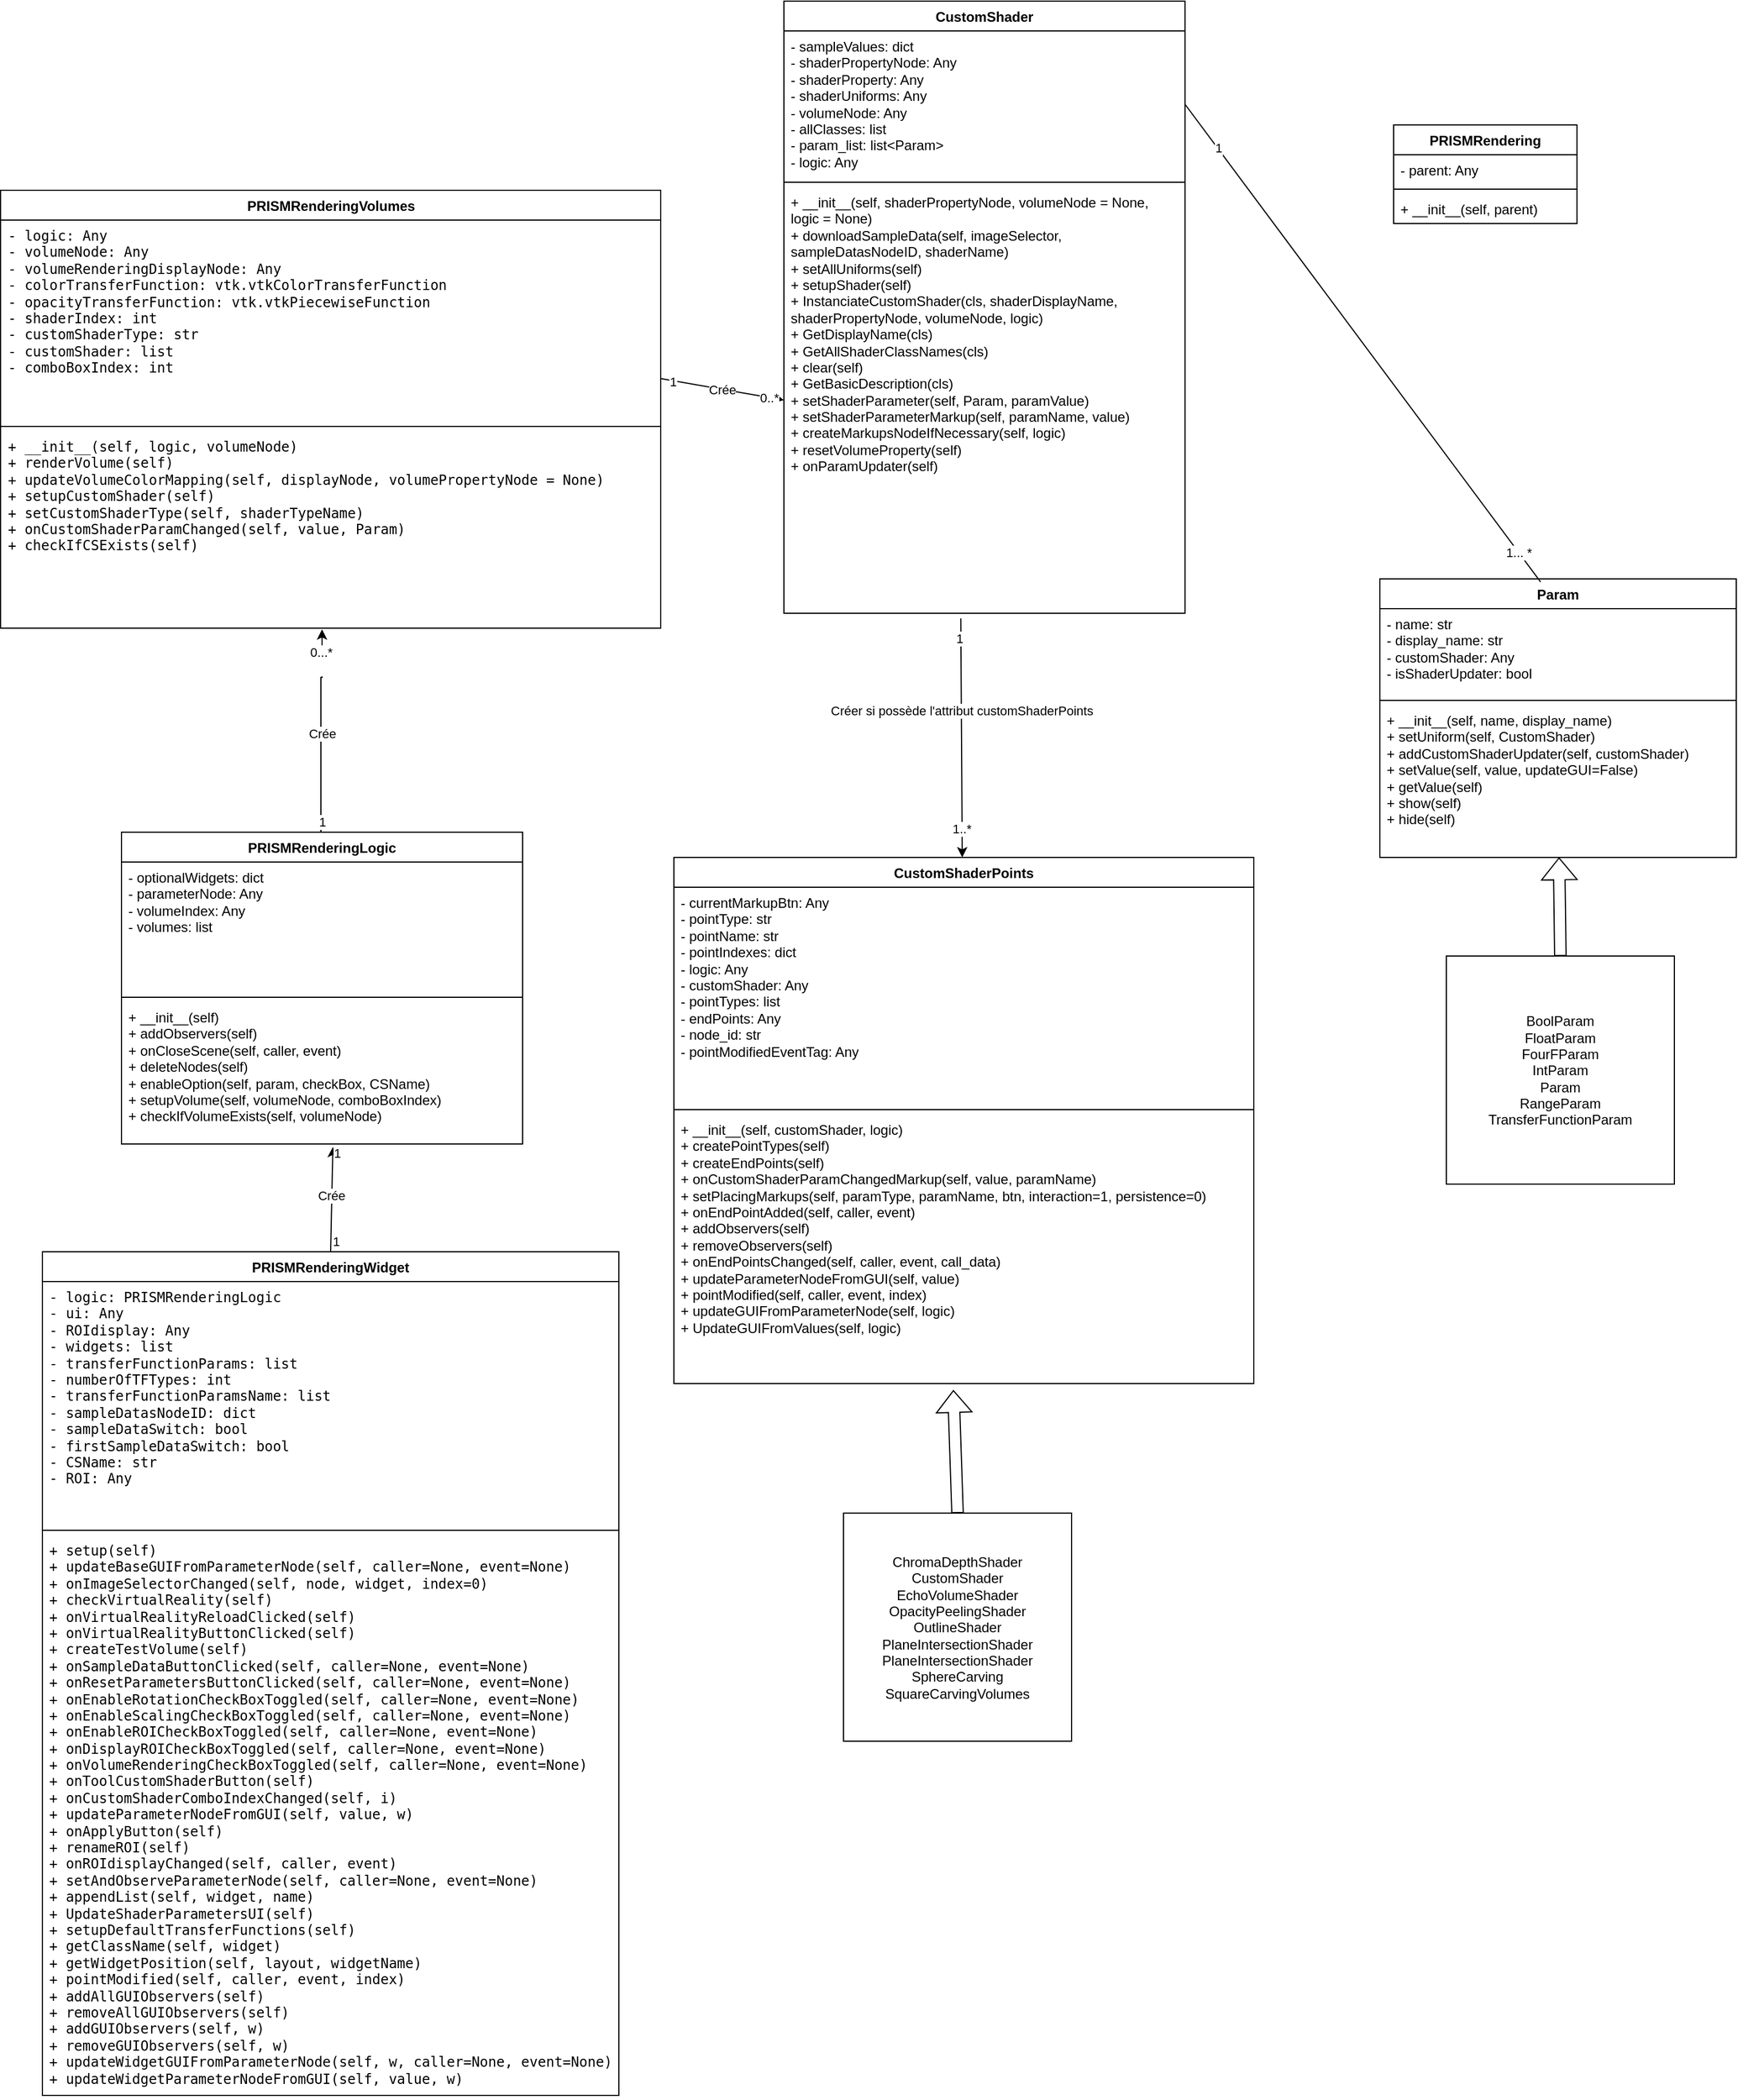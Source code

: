 <mxfile version="24.6.4" type="google" pages="3">
  <diagram name="Diagramme de classe" id="tfr5W_lLEQ3_nhL0BHgh">
    <mxGraphModel grid="0" page="1" gridSize="10" guides="1" tooltips="1" connect="1" arrows="1" fold="1" pageScale="1" pageWidth="827" pageHeight="1169" math="0" shadow="0">
      <root>
        <mxCell id="0" />
        <mxCell id="1" parent="0" />
        <mxCell id="d95rAUiVsX_miVNXcJtr-6" value="PRISMRenderingVolumes" style="swimlane;fontStyle=1;align=center;verticalAlign=top;childLayout=stackLayout;horizontal=1;startSize=26;horizontalStack=0;resizeParent=1;resizeParentMax=0;resizeLast=0;collapsible=1;marginBottom=0;whiteSpace=wrap;html=1;" vertex="1" parent="1">
          <mxGeometry x="-773.5" y="213" width="576" height="382" as="geometry" />
        </mxCell>
        <mxCell id="d95rAUiVsX_miVNXcJtr-7" value="&lt;code&gt;- logic: Any&lt;/code&gt;&lt;br/&gt;&lt;code&gt;- volumeNode: Any&lt;/code&gt;&lt;br/&gt;&lt;code&gt;- volumeRenderingDisplayNode: Any&lt;/code&gt;&lt;br/&gt;&lt;code&gt;- colorTransferFunction: vtk.vtkColorTransferFunction&lt;/code&gt;&lt;br/&gt;&lt;code&gt;- opacityTransferFunction: vtk.vtkPiecewiseFunction&lt;/code&gt;&lt;br/&gt;&lt;code&gt;- shaderIndex: int&lt;/code&gt;&lt;br/&gt;&lt;code&gt;- customShaderType: str&lt;/code&gt;&lt;br/&gt;&lt;code&gt;- customShader: list&lt;/code&gt;&lt;br/&gt;&lt;code&gt;- comboBoxIndex: int&lt;/code&gt;" style="text;strokeColor=none;fillColor=none;align=left;verticalAlign=top;spacingLeft=4;spacingRight=4;overflow=hidden;rotatable=0;points=[[0,0.5],[1,0.5]];portConstraint=eastwest;whiteSpace=wrap;html=1;" vertex="1" parent="d95rAUiVsX_miVNXcJtr-6">
          <mxGeometry y="26" width="576" height="176" as="geometry" />
        </mxCell>
        <mxCell id="d95rAUiVsX_miVNXcJtr-8" value="" style="line;strokeWidth=1;fillColor=none;align=left;verticalAlign=middle;spacingTop=-1;spacingLeft=3;spacingRight=3;rotatable=0;labelPosition=right;points=[];portConstraint=eastwest;strokeColor=inherit;" vertex="1" parent="d95rAUiVsX_miVNXcJtr-6">
          <mxGeometry y="202" width="576" height="8" as="geometry" />
        </mxCell>
        <mxCell id="d95rAUiVsX_miVNXcJtr-9" value="&lt;code&gt;+ __init__(self, logic, volumeNode)&lt;/code&gt;&lt;br/&gt;&lt;code&gt;+ renderVolume(self)&lt;/code&gt;&lt;br/&gt;&lt;code&gt;+ updateVolumeColorMapping(self, displayNode, volumePropertyNode = None)&lt;/code&gt;&lt;br/&gt;&lt;code&gt;+ setupCustomShader(self)&lt;/code&gt;&lt;br/&gt;&lt;code&gt;+ setCustomShaderType(self, shaderTypeName)&lt;/code&gt;&lt;br/&gt;&lt;code&gt;+ onCustomShaderParamChanged(self, value, Param)&lt;/code&gt;&lt;br/&gt;&lt;code&gt;+ checkIfCSExists(self)&lt;/code&gt;" style="text;strokeColor=none;fillColor=none;align=left;verticalAlign=top;spacingLeft=4;spacingRight=4;overflow=hidden;rotatable=0;points=[[0,0.5],[1,0.5]];portConstraint=eastwest;whiteSpace=wrap;html=1;" vertex="1" parent="d95rAUiVsX_miVNXcJtr-6">
          <mxGeometry y="210" width="576" height="172" as="geometry" />
        </mxCell>
        <mxCell id="d95rAUiVsX_miVNXcJtr-11" value="Param" style="swimlane;fontStyle=1;align=center;verticalAlign=top;childLayout=stackLayout;horizontal=1;startSize=26;horizontalStack=0;resizeParent=1;resizeParentMax=0;resizeLast=0;collapsible=1;marginBottom=0;whiteSpace=wrap;html=1;" vertex="1" parent="1">
          <mxGeometry x="430" y="552" width="311" height="243" as="geometry" />
        </mxCell>
        <mxCell id="d95rAUiVsX_miVNXcJtr-12" value="- name: str&lt;br&gt;- display_name: str&lt;br&gt;- customShader: Any&lt;br&gt;- isShaderUpdater: bool" style="text;strokeColor=none;fillColor=none;align=left;verticalAlign=top;spacingLeft=4;spacingRight=4;overflow=hidden;rotatable=0;points=[[0,0.5],[1,0.5]];portConstraint=eastwest;whiteSpace=wrap;html=1;" vertex="1" parent="d95rAUiVsX_miVNXcJtr-11">
          <mxGeometry y="26" width="311" height="76" as="geometry" />
        </mxCell>
        <mxCell id="d95rAUiVsX_miVNXcJtr-13" value="" style="line;strokeWidth=1;fillColor=none;align=left;verticalAlign=middle;spacingTop=-1;spacingLeft=3;spacingRight=3;rotatable=0;labelPosition=right;points=[];portConstraint=eastwest;strokeColor=inherit;" vertex="1" parent="d95rAUiVsX_miVNXcJtr-11">
          <mxGeometry y="102" width="311" height="8" as="geometry" />
        </mxCell>
        <mxCell id="d95rAUiVsX_miVNXcJtr-14" value="+ __init__(self, name, display_name)&lt;br&gt;+ setUniform(self, CustomShader)&lt;br&gt;+ addCustomShaderUpdater(self, customShader)&lt;br&gt;+ setValue(self, value, updateGUI=False)&lt;br&gt;+ getValue(self)&lt;br&gt;+ show(self)&lt;br&gt;+ hide(self)" style="text;strokeColor=none;fillColor=none;align=left;verticalAlign=top;spacingLeft=4;spacingRight=4;overflow=hidden;rotatable=0;points=[[0,0.5],[1,0.5]];portConstraint=eastwest;whiteSpace=wrap;html=1;" vertex="1" parent="d95rAUiVsX_miVNXcJtr-11">
          <mxGeometry y="110" width="311" height="133" as="geometry" />
        </mxCell>
        <mxCell id="d95rAUiVsX_miVNXcJtr-18" value="CustomShader" style="swimlane;fontStyle=1;align=center;verticalAlign=top;childLayout=stackLayout;horizontal=1;startSize=26;horizontalStack=0;resizeParent=1;resizeParentMax=0;resizeLast=0;collapsible=1;marginBottom=0;whiteSpace=wrap;html=1;" vertex="1" parent="1">
          <mxGeometry x="-90" y="48" width="350" height="534" as="geometry" />
        </mxCell>
        <mxCell id="d95rAUiVsX_miVNXcJtr-19" value="&lt;span style=&quot;background-color: initial;&quot;&gt;- sampleValues: dict&lt;/span&gt;&lt;br&gt;&lt;span style=&quot;background-color: initial;&quot;&gt;- shaderPropertyNode: Any&lt;/span&gt;&lt;br&gt;&lt;span style=&quot;background-color: initial;&quot;&gt;- shaderProperty: Any&lt;/span&gt;&lt;br&gt;&lt;span style=&quot;background-color: initial;&quot;&gt;- shaderUniforms: Any&lt;/span&gt;&lt;br&gt;&lt;span style=&quot;background-color: initial;&quot;&gt;- volumeNode: Any&lt;/span&gt;&lt;br&gt;&lt;span style=&quot;background-color: initial;&quot;&gt;- allClasses: list&lt;/span&gt;&lt;br&gt;&lt;span style=&quot;background-color: initial;&quot;&gt;- param_list: list&amp;lt;Param&amp;gt;&lt;/span&gt;&lt;br&gt;&lt;span style=&quot;background-color: initial;&quot;&gt;- logic: Any&lt;/span&gt;" style="text;strokeColor=none;fillColor=none;align=left;verticalAlign=top;spacingLeft=4;spacingRight=4;overflow=hidden;rotatable=0;points=[[0,0.5],[1,0.5]];portConstraint=eastwest;whiteSpace=wrap;html=1;" vertex="1" parent="d95rAUiVsX_miVNXcJtr-18">
          <mxGeometry y="26" width="350" height="128" as="geometry" />
        </mxCell>
        <mxCell id="d95rAUiVsX_miVNXcJtr-20" value="" style="line;strokeWidth=1;fillColor=none;align=left;verticalAlign=middle;spacingTop=-1;spacingLeft=3;spacingRight=3;rotatable=0;labelPosition=right;points=[];portConstraint=eastwest;strokeColor=inherit;" vertex="1" parent="d95rAUiVsX_miVNXcJtr-18">
          <mxGeometry y="154" width="350" height="8" as="geometry" />
        </mxCell>
        <mxCell id="d95rAUiVsX_miVNXcJtr-21" value="&lt;span style=&quot;background-color: initial;&quot;&gt;+ __init__(self, shaderPropertyNode, volumeNode = None, logic = None)&lt;/span&gt;&lt;br&gt;&lt;span style=&quot;background-color: initial;&quot;&gt;+ downloadSampleData(self, imageSelector, sampleDatasNodeID, shaderName)&lt;/span&gt;&lt;br&gt;&lt;span style=&quot;background-color: initial;&quot;&gt;+ setAllUniforms(self)&lt;/span&gt;&lt;br&gt;&lt;span style=&quot;background-color: initial;&quot;&gt;+ setupShader(self)&lt;/span&gt;&lt;br&gt;&lt;span style=&quot;background-color: initial;&quot;&gt;+ InstanciateCustomShader(cls, shaderDisplayName, shaderPropertyNode, volumeNode, logic)&lt;/span&gt;&lt;br&gt;&lt;span style=&quot;background-color: initial;&quot;&gt;+ GetDisplayName(cls)&lt;/span&gt;&lt;br&gt;&lt;span style=&quot;background-color: initial;&quot;&gt;+ GetAllShaderClassNames(cls)&lt;/span&gt;&lt;br&gt;&lt;span style=&quot;background-color: initial;&quot;&gt;+ clear(self)&lt;/span&gt;&lt;br&gt;&lt;span style=&quot;background-color: initial;&quot;&gt;+ GetBasicDescription(cls)&lt;/span&gt;&lt;br&gt;&lt;span style=&quot;background-color: initial;&quot;&gt;+ setShaderParameter(self, Param, paramValue)&lt;/span&gt;&lt;br&gt;&lt;span style=&quot;background-color: initial;&quot;&gt;+ setShaderParameterMarkup(self, paramName, value)&lt;/span&gt;&lt;br&gt;&lt;span style=&quot;background-color: initial;&quot;&gt;+ createMarkupsNodeIfNecessary(self, logic)&lt;/span&gt;&lt;br&gt;&lt;span style=&quot;background-color: initial;&quot;&gt;+ resetVolumeProperty(self)&lt;/span&gt;&lt;br&gt;&lt;span style=&quot;background-color: initial;&quot;&gt;+ onParamUpdater(self)&lt;/span&gt;" style="text;strokeColor=none;fillColor=none;align=left;verticalAlign=top;spacingLeft=4;spacingRight=4;overflow=hidden;rotatable=0;points=[[0,0.5],[1,0.5]];portConstraint=eastwest;whiteSpace=wrap;html=1;" vertex="1" parent="d95rAUiVsX_miVNXcJtr-18">
          <mxGeometry y="162" width="350" height="372" as="geometry" />
        </mxCell>
        <mxCell id="d95rAUiVsX_miVNXcJtr-22" value="PRISMRenderingLogic" style="swimlane;fontStyle=1;align=center;verticalAlign=top;childLayout=stackLayout;horizontal=1;startSize=26;horizontalStack=0;resizeParent=1;resizeParentMax=0;resizeLast=0;collapsible=1;marginBottom=0;whiteSpace=wrap;html=1;" vertex="1" parent="1">
          <mxGeometry x="-668" y="773" width="350" height="272" as="geometry" />
        </mxCell>
        <mxCell id="d95rAUiVsX_miVNXcJtr-23" value="- optionalWidgets: dict&lt;br&gt;- parameterNode: Any&lt;br&gt;- volumeIndex: Any&lt;br&gt;- volumes: list" style="text;strokeColor=none;fillColor=none;align=left;verticalAlign=top;spacingLeft=4;spacingRight=4;overflow=hidden;rotatable=0;points=[[0,0.5],[1,0.5]];portConstraint=eastwest;whiteSpace=wrap;html=1;" vertex="1" parent="d95rAUiVsX_miVNXcJtr-22">
          <mxGeometry y="26" width="350" height="114" as="geometry" />
        </mxCell>
        <mxCell id="d95rAUiVsX_miVNXcJtr-24" value="" style="line;strokeWidth=1;fillColor=none;align=left;verticalAlign=middle;spacingTop=-1;spacingLeft=3;spacingRight=3;rotatable=0;labelPosition=right;points=[];portConstraint=eastwest;strokeColor=inherit;" vertex="1" parent="d95rAUiVsX_miVNXcJtr-22">
          <mxGeometry y="140" width="350" height="8" as="geometry" />
        </mxCell>
        <mxCell id="d95rAUiVsX_miVNXcJtr-25" value="+ __init__(self)&lt;br&gt;+ addObservers(self)&lt;br&gt;+ onCloseScene(self, caller, event)&lt;br&gt;+ deleteNodes(self)&lt;br&gt;+ enableOption(self, param, checkBox, CSName)&lt;br&gt;+ setupVolume(self, volumeNode, comboBoxIndex)&lt;br&gt;+ checkIfVolumeExists(self, volumeNode)" style="text;strokeColor=none;fillColor=none;align=left;verticalAlign=top;spacingLeft=4;spacingRight=4;overflow=hidden;rotatable=0;points=[[0,0.5],[1,0.5]];portConstraint=eastwest;whiteSpace=wrap;html=1;" vertex="1" parent="d95rAUiVsX_miVNXcJtr-22">
          <mxGeometry y="148" width="350" height="124" as="geometry" />
        </mxCell>
        <mxCell id="d95rAUiVsX_miVNXcJtr-26" value="CustomShaderPoints" style="swimlane;fontStyle=1;align=center;verticalAlign=top;childLayout=stackLayout;horizontal=1;startSize=26;horizontalStack=0;resizeParent=1;resizeParentMax=0;resizeLast=0;collapsible=1;marginBottom=0;whiteSpace=wrap;html=1;" vertex="1" parent="1">
          <mxGeometry x="-186" y="795" width="506" height="459" as="geometry" />
        </mxCell>
        <mxCell id="d95rAUiVsX_miVNXcJtr-27" value="- currentMarkupBtn: Any&lt;br&gt;- pointType: str&lt;br&gt;- pointName: str&lt;br&gt;- pointIndexes: dict&lt;br&gt;- logic: Any&lt;br&gt;- customShader: Any&lt;br&gt;- pointTypes: list&lt;br&gt;- endPoints: Any&lt;br&gt;- node_id: str&lt;br&gt;- pointModifiedEventTag: Any" style="text;strokeColor=none;fillColor=none;align=left;verticalAlign=top;spacingLeft=4;spacingRight=4;overflow=hidden;rotatable=0;points=[[0,0.5],[1,0.5]];portConstraint=eastwest;whiteSpace=wrap;html=1;" vertex="1" parent="d95rAUiVsX_miVNXcJtr-26">
          <mxGeometry y="26" width="506" height="190" as="geometry" />
        </mxCell>
        <mxCell id="d95rAUiVsX_miVNXcJtr-28" value="" style="line;strokeWidth=1;fillColor=none;align=left;verticalAlign=middle;spacingTop=-1;spacingLeft=3;spacingRight=3;rotatable=0;labelPosition=right;points=[];portConstraint=eastwest;strokeColor=inherit;" vertex="1" parent="d95rAUiVsX_miVNXcJtr-26">
          <mxGeometry y="216" width="506" height="8" as="geometry" />
        </mxCell>
        <mxCell id="d95rAUiVsX_miVNXcJtr-29" value="+ __init__(self, customShader, logic)&lt;br&gt;+ createPointTypes(self)&lt;br&gt;+ createEndPoints(self)&lt;br&gt;+ onCustomShaderParamChangedMarkup(self, value, paramName)&lt;br&gt;+ setPlacingMarkups(self, paramType, paramName, btn, interaction=1, persistence=0)&lt;br&gt;+ onEndPointAdded(self, caller, event)&lt;br&gt;+ addObservers(self)&lt;br&gt;+ removeObservers(self)&lt;br&gt;+ onEndPointsChanged(self, caller, event, call_data)&lt;br&gt;+ updateParameterNodeFromGUI(self, value)&lt;br&gt;+ pointModified(self, caller, event, index)&lt;br&gt;+ updateGUIFromParameterNode(self, logic)&lt;br&gt;+ UpdateGUIFromValues(self, logic)" style="text;strokeColor=none;fillColor=none;align=left;verticalAlign=top;spacingLeft=4;spacingRight=4;overflow=hidden;rotatable=0;points=[[0,0.5],[1,0.5]];portConstraint=eastwest;whiteSpace=wrap;html=1;" vertex="1" parent="d95rAUiVsX_miVNXcJtr-26">
          <mxGeometry y="224" width="506" height="235" as="geometry" />
        </mxCell>
        <mxCell id="d95rAUiVsX_miVNXcJtr-1" value="PRISMRendering" style="swimlane;fontStyle=1;align=center;verticalAlign=top;childLayout=stackLayout;horizontal=1;startSize=26;horizontalStack=0;resizeParent=1;resizeParentMax=0;resizeLast=0;collapsible=1;marginBottom=0;whiteSpace=wrap;html=1;" vertex="1" parent="1">
          <mxGeometry x="442" y="156" width="160" height="86" as="geometry" />
        </mxCell>
        <mxCell id="d95rAUiVsX_miVNXcJtr-2" value="- parent: Any" style="text;strokeColor=none;fillColor=none;align=left;verticalAlign=top;spacingLeft=4;spacingRight=4;overflow=hidden;rotatable=0;points=[[0,0.5],[1,0.5]];portConstraint=eastwest;whiteSpace=wrap;html=1;" vertex="1" parent="d95rAUiVsX_miVNXcJtr-1">
          <mxGeometry y="26" width="160" height="26" as="geometry" />
        </mxCell>
        <mxCell id="d95rAUiVsX_miVNXcJtr-3" value="" style="line;strokeWidth=1;fillColor=none;align=left;verticalAlign=middle;spacingTop=-1;spacingLeft=3;spacingRight=3;rotatable=0;labelPosition=right;points=[];portConstraint=eastwest;strokeColor=inherit;" vertex="1" parent="d95rAUiVsX_miVNXcJtr-1">
          <mxGeometry y="52" width="160" height="8" as="geometry" />
        </mxCell>
        <mxCell id="d95rAUiVsX_miVNXcJtr-4" value="+ __init__(self, parent)" style="text;strokeColor=none;fillColor=none;align=left;verticalAlign=top;spacingLeft=4;spacingRight=4;overflow=hidden;rotatable=0;points=[[0,0.5],[1,0.5]];portConstraint=eastwest;whiteSpace=wrap;html=1;" vertex="1" parent="d95rAUiVsX_miVNXcJtr-1">
          <mxGeometry y="60" width="160" height="26" as="geometry" />
        </mxCell>
        <mxCell id="meAk6Uuhpxu6GsSFDYC7-5" value="PRISMRenderingWidget" style="swimlane;fontStyle=1;align=center;verticalAlign=top;childLayout=stackLayout;horizontal=1;startSize=26;horizontalStack=0;resizeParent=1;resizeParentMax=0;resizeLast=0;collapsible=1;marginBottom=0;whiteSpace=wrap;html=1;" vertex="1" parent="1">
          <mxGeometry x="-737" y="1139" width="503" height="736" as="geometry" />
        </mxCell>
        <mxCell id="meAk6Uuhpxu6GsSFDYC7-6" value="&lt;code&gt;- logic: PRISMRenderingLogic&lt;/code&gt;&lt;br/&gt;&lt;code&gt;- ui: Any&lt;/code&gt;&lt;br/&gt;&lt;code&gt;- ROIdisplay: Any&lt;/code&gt;&lt;br/&gt;&lt;code&gt;- widgets: list&lt;/code&gt;&lt;br/&gt;&lt;code&gt;- transferFunctionParams: list&lt;/code&gt;&lt;br/&gt;&lt;code&gt;- numberOfTFTypes: int&lt;/code&gt;&lt;br/&gt;&lt;code&gt;- transferFunctionParamsName: list&lt;/code&gt;&lt;br/&gt;&lt;code&gt;- sampleDatasNodeID: dict&lt;/code&gt;&lt;br/&gt;&lt;code&gt;- sampleDataSwitch: bool&lt;/code&gt;&lt;br/&gt;&lt;code&gt;- firstSampleDataSwitch: bool&lt;/code&gt;&lt;br/&gt;&lt;code&gt;- CSName: str&lt;/code&gt;&lt;br/&gt;&lt;code&gt;- ROI: Any&lt;/code&gt;" style="text;strokeColor=none;fillColor=none;align=left;verticalAlign=top;spacingLeft=4;spacingRight=4;overflow=hidden;rotatable=0;points=[[0,0.5],[1,0.5]];portConstraint=eastwest;whiteSpace=wrap;html=1;" vertex="1" parent="meAk6Uuhpxu6GsSFDYC7-5">
          <mxGeometry y="26" width="503" height="213" as="geometry" />
        </mxCell>
        <mxCell id="meAk6Uuhpxu6GsSFDYC7-7" value="" style="line;strokeWidth=1;fillColor=none;align=left;verticalAlign=middle;spacingTop=-1;spacingLeft=3;spacingRight=3;rotatable=0;labelPosition=right;points=[];portConstraint=eastwest;strokeColor=inherit;" vertex="1" parent="meAk6Uuhpxu6GsSFDYC7-5">
          <mxGeometry y="239" width="503" height="8" as="geometry" />
        </mxCell>
        <mxCell id="meAk6Uuhpxu6GsSFDYC7-8" value="&lt;code&gt;+ setup(self)&lt;/code&gt;&lt;br/&gt;&lt;code&gt;+ updateBaseGUIFromParameterNode(self, caller=None, event=None)&lt;/code&gt;&lt;br/&gt;&lt;code&gt;+ onImageSelectorChanged(self, node, widget, index=0)&lt;/code&gt;&lt;br/&gt;&lt;code&gt;+ checkVirtualReality(self)&lt;/code&gt;&lt;br/&gt;&lt;code&gt;+ onVirtualRealityReloadClicked(self)&lt;/code&gt;&lt;br/&gt;&lt;code&gt;+ onVirtualRealityButtonClicked(self)&lt;/code&gt;&lt;br/&gt;&lt;code&gt;+ createTestVolume(self)&lt;/code&gt;&lt;br/&gt;&lt;code&gt;+ onSampleDataButtonClicked(self, caller=None, event=None)&lt;/code&gt;&lt;br/&gt;&lt;code&gt;+ onResetParametersButtonClicked(self, caller=None, event=None)&lt;/code&gt;&lt;br/&gt;&lt;code&gt;+ onEnableRotationCheckBoxToggled(self, caller=None, event=None)&lt;/code&gt;&lt;br/&gt;&lt;code&gt;+ onEnableScalingCheckBoxToggled(self, caller=None, event=None)&lt;/code&gt;&lt;br/&gt;&lt;code&gt;+ onEnableROICheckBoxToggled(self, caller=None, event=None)&lt;/code&gt;&lt;br/&gt;&lt;code&gt;+ onDisplayROICheckBoxToggled(self, caller=None, event=None)&lt;/code&gt;&lt;br/&gt;&lt;code&gt;+ onVolumeRenderingCheckBoxToggled(self, caller=None, event=None)&lt;/code&gt;&lt;br/&gt;&lt;code&gt;+ onToolCustomShaderButton(self)&lt;/code&gt;&lt;br/&gt;&lt;code&gt;+ onCustomShaderComboIndexChanged(self, i)&lt;/code&gt;&lt;br/&gt;&lt;code&gt;+ updateParameterNodeFromGUI(self, value, w)&lt;/code&gt;&lt;br/&gt;&lt;code&gt;+ onApplyButton(self)&lt;/code&gt;&lt;br/&gt;&lt;code&gt;+ renameROI(self)&lt;/code&gt;&lt;br/&gt;&lt;code&gt;+ onROIdisplayChanged(self, caller, event)&lt;/code&gt;&lt;br/&gt;&lt;code&gt;+ setAndObserveParameterNode(self, caller=None, event=None)&lt;/code&gt;&lt;br/&gt;&lt;code&gt;+ appendList(self, widget, name)&lt;/code&gt;&lt;br/&gt;&lt;code&gt;+ UpdateShaderParametersUI(self)&lt;/code&gt;&lt;br/&gt;&lt;code&gt;+ setupDefaultTransferFunctions(self)&lt;/code&gt;&lt;br/&gt;&lt;code&gt;+ getClassName(self, widget)&lt;/code&gt;&lt;br/&gt;&lt;code&gt;+ getWidgetPosition(self, layout, widgetName)&lt;/code&gt;&lt;br/&gt;&lt;code&gt;+ pointModified(self, caller, event, index)&lt;/code&gt;&lt;br/&gt;&lt;code&gt;+ addAllGUIObservers(self)&lt;/code&gt;&lt;br/&gt;&lt;code&gt;+ removeAllGUIObservers(self)&lt;/code&gt;&lt;br/&gt;&lt;code&gt;+ addGUIObservers(self, w)&lt;/code&gt;&lt;br/&gt;&lt;code&gt;+ removeGUIObservers(self, w)&lt;/code&gt;&lt;br/&gt;&lt;code&gt;+ updateWidgetGUIFromParameterNode(self, w, caller=None, event=None)&lt;/code&gt;&lt;br/&gt;&lt;code&gt;+ updateWidgetParameterNodeFromGUI(self, value, w)&lt;/code&gt;" style="text;strokeColor=none;fillColor=none;align=left;verticalAlign=top;spacingLeft=4;spacingRight=4;overflow=hidden;rotatable=0;points=[[0,0.5],[1,0.5]];portConstraint=eastwest;whiteSpace=wrap;html=1;" vertex="1" parent="meAk6Uuhpxu6GsSFDYC7-5">
          <mxGeometry y="247" width="503" height="489" as="geometry" />
        </mxCell>
        <mxCell id="DAMsoitlWgN6kLuppXSg-1" value="" style="endArrow=classic;html=1;rounded=0;exitX=0.5;exitY=0;exitDx=0;exitDy=0;entryX=0.527;entryY=1.021;entryDx=0;entryDy=0;entryPerimeter=0;" edge="1" parent="1" source="meAk6Uuhpxu6GsSFDYC7-5" target="d95rAUiVsX_miVNXcJtr-25">
          <mxGeometry width="50" height="50" relative="1" as="geometry">
            <mxPoint x="-352" y="1091" as="sourcePoint" />
            <mxPoint x="-302" y="1041" as="targetPoint" />
          </mxGeometry>
        </mxCell>
        <mxCell id="DAMsoitlWgN6kLuppXSg-2" value="Crée" style="edgeLabel;html=1;align=center;verticalAlign=middle;resizable=0;points=[];" connectable="0" vertex="1" parent="DAMsoitlWgN6kLuppXSg-1">
          <mxGeometry x="-0.26" y="-1" relative="1" as="geometry">
            <mxPoint x="-1" y="-15" as="offset" />
          </mxGeometry>
        </mxCell>
        <mxCell id="DAMsoitlWgN6kLuppXSg-3" value="1&lt;div&gt;&lt;br&gt;&lt;/div&gt;" style="edgeLabel;html=1;align=center;verticalAlign=middle;resizable=0;points=[];" connectable="0" vertex="1" parent="DAMsoitlWgN6kLuppXSg-1">
          <mxGeometry x="0.739" y="-4" relative="1" as="geometry">
            <mxPoint as="offset" />
          </mxGeometry>
        </mxCell>
        <mxCell id="DAMsoitlWgN6kLuppXSg-4" value="1" style="edgeLabel;html=1;align=center;verticalAlign=middle;resizable=0;points=[];" connectable="0" vertex="1" parent="DAMsoitlWgN6kLuppXSg-1">
          <mxGeometry x="-0.594" y="2" relative="1" as="geometry">
            <mxPoint x="6" y="9" as="offset" />
          </mxGeometry>
        </mxCell>
        <mxCell id="DAMsoitlWgN6kLuppXSg-5" style="edgeStyle=orthogonalEdgeStyle;rounded=0;orthogonalLoop=1;jettySize=auto;html=1;exitX=0.5;exitY=0;exitDx=0;exitDy=0;" edge="1" parent="1">
          <mxGeometry relative="1" as="geometry">
            <mxPoint x="-494" y="773" as="sourcePoint" />
            <mxPoint x="-493" y="596" as="targetPoint" />
            <Array as="points">
              <mxPoint x="-494" y="638" />
              <mxPoint x="-493" y="638" />
            </Array>
          </mxGeometry>
        </mxCell>
        <mxCell id="DAMsoitlWgN6kLuppXSg-6" value="Crée" style="edgeLabel;html=1;align=center;verticalAlign=middle;resizable=0;points=[];" connectable="0" vertex="1" parent="DAMsoitlWgN6kLuppXSg-5">
          <mxGeometry x="-0.033" y="-1" relative="1" as="geometry">
            <mxPoint as="offset" />
          </mxGeometry>
        </mxCell>
        <mxCell id="DAMsoitlWgN6kLuppXSg-8" value="0...*&lt;div&gt;&lt;br&gt;&lt;/div&gt;" style="edgeLabel;html=1;align=center;verticalAlign=middle;resizable=0;points=[];" connectable="0" vertex="1" parent="DAMsoitlWgN6kLuppXSg-5">
          <mxGeometry x="0.849" y="1" relative="1" as="geometry">
            <mxPoint y="13" as="offset" />
          </mxGeometry>
        </mxCell>
        <mxCell id="DAMsoitlWgN6kLuppXSg-9" value="1" style="edgeLabel;html=1;align=center;verticalAlign=middle;resizable=0;points=[];" connectable="0" vertex="1" parent="DAMsoitlWgN6kLuppXSg-5">
          <mxGeometry x="-0.9" y="-1" relative="1" as="geometry">
            <mxPoint as="offset" />
          </mxGeometry>
        </mxCell>
        <mxCell id="DAMsoitlWgN6kLuppXSg-11" value="Crée" style="endArrow=classic;html=1;rounded=0;entryX=0;entryY=0.5;entryDx=0;entryDy=0;" edge="1" parent="1" source="d95rAUiVsX_miVNXcJtr-7" target="d95rAUiVsX_miVNXcJtr-21">
          <mxGeometry width="50" height="50" relative="1" as="geometry">
            <mxPoint x="-300" y="407" as="sourcePoint" />
            <mxPoint x="-250" y="357" as="targetPoint" />
          </mxGeometry>
        </mxCell>
        <mxCell id="DAMsoitlWgN6kLuppXSg-12" value="1" style="edgeLabel;html=1;align=center;verticalAlign=middle;resizable=0;points=[];" connectable="0" vertex="1" parent="DAMsoitlWgN6kLuppXSg-11">
          <mxGeometry x="-0.8" y="-1" relative="1" as="geometry">
            <mxPoint as="offset" />
          </mxGeometry>
        </mxCell>
        <mxCell id="DAMsoitlWgN6kLuppXSg-13" value="0..*" style="edgeLabel;html=1;align=center;verticalAlign=middle;resizable=0;points=[];" connectable="0" vertex="1" parent="DAMsoitlWgN6kLuppXSg-11">
          <mxGeometry x="0.763" relative="1" as="geometry">
            <mxPoint as="offset" />
          </mxGeometry>
        </mxCell>
        <mxCell id="DAMsoitlWgN6kLuppXSg-14" value="" style="endArrow=none;html=1;rounded=0;exitX=1;exitY=0.5;exitDx=0;exitDy=0;entryX=0.451;entryY=0.011;entryDx=0;entryDy=0;entryPerimeter=0;" edge="1" parent="1" source="d95rAUiVsX_miVNXcJtr-19" target="d95rAUiVsX_miVNXcJtr-11">
          <mxGeometry width="50" height="50" relative="1" as="geometry">
            <mxPoint x="217" y="391" as="sourcePoint" />
            <mxPoint x="364" y="472" as="targetPoint" />
          </mxGeometry>
        </mxCell>
        <mxCell id="zAPqSvNDxHRqj5keZK0O-1" value="1" style="edgeLabel;html=1;align=center;verticalAlign=middle;resizable=0;points=[];" connectable="0" vertex="1" parent="DAMsoitlWgN6kLuppXSg-14">
          <mxGeometry x="-0.817" relative="1" as="geometry">
            <mxPoint as="offset" />
          </mxGeometry>
        </mxCell>
        <mxCell id="zAPqSvNDxHRqj5keZK0O-2" value="1... *" style="edgeLabel;html=1;align=center;verticalAlign=middle;resizable=0;points=[];" connectable="0" vertex="1" parent="DAMsoitlWgN6kLuppXSg-14">
          <mxGeometry x="0.875" relative="1" as="geometry">
            <mxPoint as="offset" />
          </mxGeometry>
        </mxCell>
        <mxCell id="zAPqSvNDxHRqj5keZK0O-5" value="" style="endArrow=classic;html=1;rounded=0;exitX=0.441;exitY=1.012;exitDx=0;exitDy=0;exitPerimeter=0;" edge="1" parent="1" source="d95rAUiVsX_miVNXcJtr-21" target="d95rAUiVsX_miVNXcJtr-26">
          <mxGeometry width="50" height="50" relative="1" as="geometry">
            <mxPoint x="-138" y="577" as="sourcePoint" />
            <mxPoint x="-88" y="527" as="targetPoint" />
          </mxGeometry>
        </mxCell>
        <mxCell id="zAPqSvNDxHRqj5keZK0O-6" value="Créer si possède l&#39;attribut customShaderPoints" style="edgeLabel;html=1;align=center;verticalAlign=middle;resizable=0;points=[];" connectable="0" vertex="1" parent="zAPqSvNDxHRqj5keZK0O-5">
          <mxGeometry x="-0.354" relative="1" as="geometry">
            <mxPoint y="13" as="offset" />
          </mxGeometry>
        </mxCell>
        <mxCell id="zAPqSvNDxHRqj5keZK0O-7" value="1" style="edgeLabel;html=1;align=center;verticalAlign=middle;resizable=0;points=[];" connectable="0" vertex="1" parent="zAPqSvNDxHRqj5keZK0O-5">
          <mxGeometry x="-0.834" y="-2" relative="1" as="geometry">
            <mxPoint as="offset" />
          </mxGeometry>
        </mxCell>
        <mxCell id="zAPqSvNDxHRqj5keZK0O-8" value="1..*" style="edgeLabel;html=1;align=center;verticalAlign=middle;resizable=0;points=[];" connectable="0" vertex="1" parent="zAPqSvNDxHRqj5keZK0O-5">
          <mxGeometry x="0.762" y="-1" relative="1" as="geometry">
            <mxPoint as="offset" />
          </mxGeometry>
        </mxCell>
        <mxCell id="zAPqSvNDxHRqj5keZK0O-9" value="BoolParam&lt;div&gt;FloatParam&lt;/div&gt;&lt;div&gt;FourFParam&lt;/div&gt;&lt;div&gt;IntParam&lt;/div&gt;&lt;div&gt;Param&lt;/div&gt;&lt;div&gt;RangeParam&lt;/div&gt;&lt;div&gt;TransferFunctionParam&lt;/div&gt;" style="whiteSpace=wrap;html=1;aspect=fixed;" vertex="1" parent="1">
          <mxGeometry x="488" y="881" width="199" height="199" as="geometry" />
        </mxCell>
        <mxCell id="zAPqSvNDxHRqj5keZK0O-10" value="" style="endArrow=classic;html=1;rounded=0;exitX=0.5;exitY=0;exitDx=0;exitDy=0;shape=flexArrow;" edge="1" parent="1" source="zAPqSvNDxHRqj5keZK0O-9" target="d95rAUiVsX_miVNXcJtr-14">
          <mxGeometry width="50" height="50" relative="1" as="geometry">
            <mxPoint x="620" y="874" as="sourcePoint" />
            <mxPoint x="670" y="824" as="targetPoint" />
          </mxGeometry>
        </mxCell>
        <mxCell id="zAPqSvNDxHRqj5keZK0O-11" value="ChromaDepthShader&lt;div&gt;CustomShader&lt;/div&gt;&lt;div&gt;EchoVolumeShader&lt;/div&gt;&lt;div&gt;OpacityPeelingShader&lt;/div&gt;&lt;div&gt;OutlineShader&lt;/div&gt;&lt;div&gt;PlaneIntersectionShader&lt;/div&gt;&lt;div&gt;PlaneIntersectionShader&lt;/div&gt;&lt;div&gt;SphereCarving&lt;/div&gt;&lt;div&gt;SquareCarvingVolumes&lt;/div&gt;" style="whiteSpace=wrap;html=1;aspect=fixed;" vertex="1" parent="1">
          <mxGeometry x="-38" y="1367" width="199" height="199" as="geometry" />
        </mxCell>
        <mxCell id="zAPqSvNDxHRqj5keZK0O-12" value="" style="endArrow=classic;html=1;rounded=0;exitX=0.5;exitY=0;exitDx=0;exitDy=0;shape=flexArrow;entryX=0.482;entryY=1.024;entryDx=0;entryDy=0;entryPerimeter=0;" edge="1" parent="1" source="zAPqSvNDxHRqj5keZK0O-11" target="d95rAUiVsX_miVNXcJtr-29">
          <mxGeometry width="50" height="50" relative="1" as="geometry">
            <mxPoint x="7" y="1338" as="sourcePoint" />
            <mxPoint x="62" y="1265" as="targetPoint" />
          </mxGeometry>
        </mxCell>
      </root>
    </mxGraphModel>
  </diagram>
  <diagram id="SRKjRJ1JNfgtu0fQx5G7" name="Volume rendering - View Sample">
    <mxGraphModel grid="1" page="1" gridSize="10" guides="1" tooltips="1" connect="1" arrows="1" fold="1" pageScale="1" pageWidth="827" pageHeight="1169" math="0" shadow="0">
      <root>
        <mxCell id="0" />
        <mxCell id="1" parent="0" />
        <mxCell id="WtdOc7KQkI-Uxin2UL7H-1" value="UI" style="shape=umlLifeline;perimeter=lifelinePerimeter;whiteSpace=wrap;html=1;container=1;dropTarget=0;collapsible=0;recursiveResize=0;outlineConnect=0;portConstraint=eastwest;newEdgeStyle={&quot;curved&quot;:0,&quot;rounded&quot;:0};" vertex="1" parent="1">
          <mxGeometry x="350" y="220" width="100" height="300" as="geometry" />
        </mxCell>
        <mxCell id="PV0ifqQAmuWE2C_zX7GS-1" value="User" style="shape=umlLifeline;perimeter=lifelinePerimeter;whiteSpace=wrap;html=1;container=1;dropTarget=0;collapsible=0;recursiveResize=0;outlineConnect=0;portConstraint=eastwest;newEdgeStyle={&quot;curved&quot;:0,&quot;rounded&quot;:0};" vertex="1" parent="1">
          <mxGeometry x="110" y="220" width="100" height="300" as="geometry" />
        </mxCell>
        <mxCell id="PV0ifqQAmuWE2C_zX7GS-2" value="Etat" style="shape=umlLifeline;perimeter=lifelinePerimeter;whiteSpace=wrap;html=1;container=1;dropTarget=0;collapsible=0;recursiveResize=0;outlineConnect=0;portConstraint=eastwest;newEdgeStyle={&quot;curved&quot;:0,&quot;rounded&quot;:0};" vertex="1" parent="1">
          <mxGeometry x="580" y="220" width="100" height="300" as="geometry" />
        </mxCell>
        <mxCell id="i6BAB33o0QsCP26MwSLS-1" value="SelectShader" style="html=1;verticalAlign=bottom;endArrow=block;curved=0;rounded=0;" edge="1" parent="1" source="PV0ifqQAmuWE2C_zX7GS-1" target="WtdOc7KQkI-Uxin2UL7H-1">
          <mxGeometry width="80" relative="1" as="geometry">
            <mxPoint x="370" y="280" as="sourcePoint" />
            <mxPoint x="400" y="290" as="targetPoint" />
            <Array as="points">
              <mxPoint x="270" y="290" />
            </Array>
          </mxGeometry>
        </mxCell>
        <mxCell id="i6BAB33o0QsCP26MwSLS-2" value="modifyCurrentShader" style="html=1;verticalAlign=bottom;endArrow=block;curved=0;rounded=0;" edge="1" parent="1" source="WtdOc7KQkI-Uxin2UL7H-1" target="PV0ifqQAmuWE2C_zX7GS-2">
          <mxGeometry width="80" relative="1" as="geometry">
            <mxPoint x="170" y="300" as="sourcePoint" />
            <mxPoint x="410" y="300" as="targetPoint" />
            <Array as="points">
              <mxPoint x="520" y="300" />
            </Array>
          </mxGeometry>
        </mxCell>
        <mxCell id="i6BAB33o0QsCP26MwSLS-4" value="Modify UI (Button Sample, Options Shader) " style="html=1;verticalAlign=bottom;endArrow=block;curved=0;rounded=0;" edge="1" parent="1">
          <mxGeometry x="0.039" width="80" relative="1" as="geometry">
            <mxPoint x="629.5" y="330" as="sourcePoint" />
            <mxPoint x="399.5" y="330" as="targetPoint" />
            <mxPoint as="offset" />
          </mxGeometry>
        </mxCell>
        <mxCell id="i6BAB33o0QsCP26MwSLS-5" value="Clic SampleData Button" style="html=1;verticalAlign=bottom;endArrow=block;curved=0;rounded=0;" edge="1" parent="1">
          <mxGeometry width="80" relative="1" as="geometry">
            <mxPoint x="159.5" y="360" as="sourcePoint" />
            <mxPoint x="399.5" y="360" as="targetPoint" />
            <Array as="points" />
          </mxGeometry>
        </mxCell>
        <mxCell id="i6BAB33o0QsCP26MwSLS-7" value="downloadSample, modifyCurrentVolume" style="html=1;verticalAlign=bottom;endArrow=block;curved=0;rounded=0;" edge="1" parent="1">
          <mxGeometry width="80" relative="1" as="geometry">
            <mxPoint x="399.5" y="380" as="sourcePoint" />
            <mxPoint x="629.5" y="380" as="targetPoint" />
            <Array as="points" />
          </mxGeometry>
        </mxCell>
        <mxCell id="i6BAB33o0QsCP26MwSLS-8" value="Modify UI (VolumeRendering)" style="html=1;verticalAlign=bottom;endArrow=block;curved=0;rounded=0;" edge="1" parent="1">
          <mxGeometry width="80" relative="1" as="geometry">
            <mxPoint x="629.5" y="410" as="sourcePoint" />
            <mxPoint x="399.5" y="410" as="targetPoint" />
            <Array as="points" />
          </mxGeometry>
        </mxCell>
        <mxCell id="i6BAB33o0QsCP26MwSLS-9" value="&lt;div&gt;Clic Volume Rendering&lt;/div&gt;" style="html=1;verticalAlign=bottom;endArrow=block;curved=0;rounded=0;" edge="1" parent="1">
          <mxGeometry x="0.004" width="80" relative="1" as="geometry">
            <mxPoint x="159.5" y="450" as="sourcePoint" />
            <mxPoint x="399.5" y="450" as="targetPoint" />
            <Array as="points" />
            <mxPoint as="offset" />
          </mxGeometry>
        </mxCell>
        <mxCell id="i6BAB33o0QsCP26MwSLS-11" value="VolumeRenderingClicked(True)" style="html=1;verticalAlign=bottom;endArrow=block;curved=0;rounded=0;" edge="1" parent="1">
          <mxGeometry x="0.004" width="80" relative="1" as="geometry">
            <mxPoint x="399.5" y="470" as="sourcePoint" />
            <mxPoint x="629.5" y="470" as="targetPoint" />
            <Array as="points" />
            <mxPoint as="offset" />
          </mxGeometry>
        </mxCell>
      </root>
    </mxGraphModel>
  </diagram>
  <diagram id="BldFqw5MnaC5gOdo-IzD" name="Volume rendering - View Volume">
    <mxGraphModel grid="1" page="1" gridSize="10" guides="1" tooltips="1" connect="1" arrows="1" fold="1" pageScale="1" pageWidth="827" pageHeight="1169" math="0" shadow="0">
      <root>
        <mxCell id="0" />
        <mxCell id="1" parent="0" />
        <mxCell id="9YC89YB2We0SMNlgrOPv-1" value="UI" style="shape=umlLifeline;perimeter=lifelinePerimeter;whiteSpace=wrap;html=1;container=1;dropTarget=0;collapsible=0;recursiveResize=0;outlineConnect=0;portConstraint=eastwest;newEdgeStyle={&quot;curved&quot;:0,&quot;rounded&quot;:0};" vertex="1" parent="1">
          <mxGeometry x="350" y="220" width="100" height="300" as="geometry" />
        </mxCell>
        <mxCell id="9YC89YB2We0SMNlgrOPv-2" value="User" style="shape=umlLifeline;perimeter=lifelinePerimeter;whiteSpace=wrap;html=1;container=1;dropTarget=0;collapsible=0;recursiveResize=0;outlineConnect=0;portConstraint=eastwest;newEdgeStyle={&quot;curved&quot;:0,&quot;rounded&quot;:0};" vertex="1" parent="1">
          <mxGeometry x="110" y="220" width="100" height="300" as="geometry" />
        </mxCell>
        <mxCell id="9YC89YB2We0SMNlgrOPv-3" value="Etat" style="shape=umlLifeline;perimeter=lifelinePerimeter;whiteSpace=wrap;html=1;container=1;dropTarget=0;collapsible=0;recursiveResize=0;outlineConnect=0;portConstraint=eastwest;newEdgeStyle={&quot;curved&quot;:0,&quot;rounded&quot;:0};" vertex="1" parent="1">
          <mxGeometry x="580" y="220" width="100" height="300" as="geometry" />
        </mxCell>
        <mxCell id="9YC89YB2We0SMNlgrOPv-4" value="SelectVolume" style="html=1;verticalAlign=bottom;endArrow=block;curved=0;rounded=0;" edge="1" parent="1" source="9YC89YB2We0SMNlgrOPv-2" target="9YC89YB2We0SMNlgrOPv-1">
          <mxGeometry width="80" relative="1" as="geometry">
            <mxPoint x="370" y="280" as="sourcePoint" />
            <mxPoint x="400" y="290" as="targetPoint" />
            <Array as="points">
              <mxPoint x="270" y="290" />
            </Array>
          </mxGeometry>
        </mxCell>
        <mxCell id="9YC89YB2We0SMNlgrOPv-5" value="modifyCurrentVolume" style="html=1;verticalAlign=bottom;endArrow=block;curved=0;rounded=0;" edge="1" parent="1" source="9YC89YB2We0SMNlgrOPv-1" target="9YC89YB2We0SMNlgrOPv-3">
          <mxGeometry width="80" relative="1" as="geometry">
            <mxPoint x="170" y="300" as="sourcePoint" />
            <mxPoint x="410" y="300" as="targetPoint" />
            <Array as="points">
              <mxPoint x="520" y="300" />
            </Array>
          </mxGeometry>
        </mxCell>
        <mxCell id="9YC89YB2We0SMNlgrOPv-7" value="SelectShader" style="html=1;verticalAlign=bottom;endArrow=block;curved=0;rounded=0;" edge="1" parent="1">
          <mxGeometry width="80" relative="1" as="geometry">
            <mxPoint x="159.5" y="340" as="sourcePoint" />
            <mxPoint x="399.5" y="340" as="targetPoint" />
            <Array as="points" />
          </mxGeometry>
        </mxCell>
        <mxCell id="9YC89YB2We0SMNlgrOPv-8" value="ModifyCurrentShader" style="html=1;verticalAlign=bottom;endArrow=block;curved=0;rounded=0;" edge="1" parent="1">
          <mxGeometry width="80" relative="1" as="geometry">
            <mxPoint x="399.5" y="350" as="sourcePoint" />
            <mxPoint x="629.5" y="350" as="targetPoint" />
            <Array as="points" />
          </mxGeometry>
        </mxCell>
        <mxCell id="9YC89YB2We0SMNlgrOPv-9" value="&lt;div&gt;Modify UI (Sample data, Shader Params,&lt;/div&gt;&lt;div&gt;VolumeRendering)&lt;/div&gt;" style="html=1;verticalAlign=bottom;endArrow=block;curved=0;rounded=0;" edge="1" parent="1">
          <mxGeometry width="80" relative="1" as="geometry">
            <mxPoint x="629.5" y="390" as="sourcePoint" />
            <mxPoint x="399.5" y="390" as="targetPoint" />
            <Array as="points" />
          </mxGeometry>
        </mxCell>
        <mxCell id="9YC89YB2We0SMNlgrOPv-10" value="&lt;div&gt;Clic Volume Rendering&lt;/div&gt;" style="html=1;verticalAlign=bottom;endArrow=block;curved=0;rounded=0;" edge="1" parent="1">
          <mxGeometry x="0.004" width="80" relative="1" as="geometry">
            <mxPoint x="159.5" y="420" as="sourcePoint" />
            <mxPoint x="399.5" y="420" as="targetPoint" />
            <Array as="points" />
            <mxPoint as="offset" />
          </mxGeometry>
        </mxCell>
        <mxCell id="9YC89YB2We0SMNlgrOPv-11" value="VolumeRenderingClicked(True)" style="html=1;verticalAlign=bottom;endArrow=block;curved=0;rounded=0;" edge="1" parent="1">
          <mxGeometry x="0.004" width="80" relative="1" as="geometry">
            <mxPoint x="399.5" y="430" as="sourcePoint" />
            <mxPoint x="629.5" y="430" as="targetPoint" />
            <Array as="points" />
            <mxPoint as="offset" />
          </mxGeometry>
        </mxCell>
      </root>
    </mxGraphModel>
  </diagram>
</mxfile>
